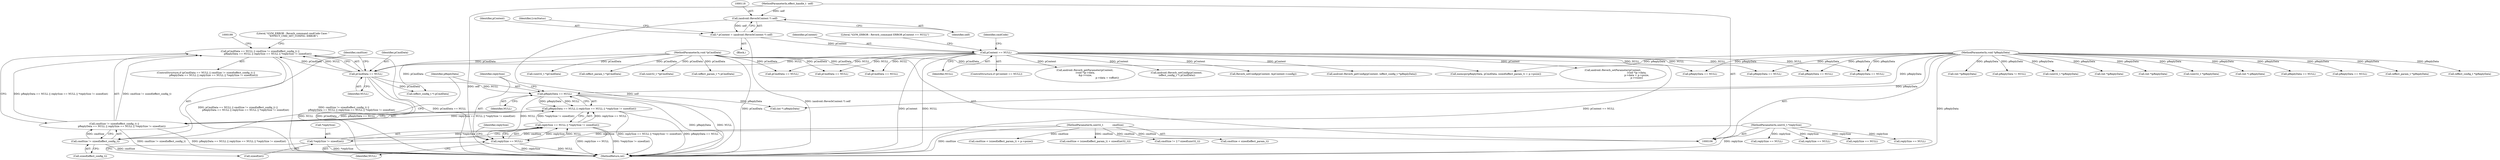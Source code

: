 digraph "0_Android_f490fc335772a9b14e78997486f4a572b0594c04_0@API" {
"1000168" [label="(Call,pCmdData == NULL || cmdSize != sizeof(effect_config_t) ||\n                    pReplyData == NULL || replySize == NULL || *replySize != sizeof(int))"];
"1000169" [label="(Call,pCmdData == NULL)"];
"1000110" [label="(MethodParameterIn,void *pCmdData)"];
"1000126" [label="(Call,pContext == NULL)"];
"1000115" [label="(Call,* pContext = (android::ReverbContext *) self)"];
"1000117" [label="(Call,(android::ReverbContext *) self)"];
"1000107" [label="(MethodParameterIn,effect_handle_t  self)"];
"1000172" [label="(Call,cmdSize != sizeof(effect_config_t) ||\n                    pReplyData == NULL || replySize == NULL || *replySize != sizeof(int))"];
"1000173" [label="(Call,cmdSize != sizeof(effect_config_t))"];
"1000109" [label="(MethodParameterIn,uint32_t            cmdSize)"];
"1000177" [label="(Call,pReplyData == NULL || replySize == NULL || *replySize != sizeof(int))"];
"1000178" [label="(Call,pReplyData == NULL)"];
"1000112" [label="(MethodParameterIn,void *pReplyData)"];
"1000181" [label="(Call,replySize == NULL || *replySize != sizeof(int))"];
"1000182" [label="(Call,replySize == NULL)"];
"1000111" [label="(MethodParameterIn,uint32_t *replySize)"];
"1000185" [label="(Call,*replySize != sizeof(int))"];
"1000116" [label="(Identifier,pContext)"];
"1000173" [label="(Call,cmdSize != sizeof(effect_config_t))"];
"1000161" [label="(Call,(int *) pReplyData)"];
"1000288" [label="(Call,pReplyData == NULL)"];
"1000177" [label="(Call,pReplyData == NULL || replySize == NULL || *replySize != sizeof(int))"];
"1000388" [label="(Call,pReplyData == NULL)"];
"1000192" [label="(Literal,\"\tLVM_ERROR : Reverb_command cmdCode Case: \"\n \"EFFECT_CMD_SET_CONFIG: ERROR\")"];
"1000409" [label="(Call,(effect_param_t *) pCmdData)"];
"1000128" [label="(Identifier,NULL)"];
"1000279" [label="(Call,cmdSize < (sizeof(effect_param_t) + p->psize))"];
"1000321" [label="(Call,(effect_param_t *)pReplyData)"];
"1000592" [label="(Call,(uint32_t *)pCmdData)"];
"1000168" [label="(Call,pCmdData == NULL || cmdSize != sizeof(effect_config_t) ||\n                    pReplyData == NULL || replySize == NULL || *replySize != sizeof(int))"];
"1000141" [label="(Call,pReplyData == NULL)"];
"1000186" [label="(Call,*replySize)"];
"1000210" [label="(Call,pReplyData == NULL)"];
"1000123" [label="(Identifier,LvmStatus)"];
"1000184" [label="(Identifier,NULL)"];
"1000203" [label="(Call,(effect_config_t *) pCmdData)"];
"1000125" [label="(ControlStructure,if (pContext == NULL))"];
"1000115" [label="(Call,* pContext = (android::ReverbContext *) self)"];
"1000247" [label="(Call,(effect_param_t *)pCmdData)"];
"1000380" [label="(Call,cmdSize < (sizeof(effect_param_t) + sizeof(int32_t)))"];
"1000119" [label="(Identifier,self)"];
"1000174" [label="(Identifier,cmdSize)"];
"1000182" [label="(Call,replySize == NULL)"];
"1000230" [label="(Call,(effect_config_t *)pReplyData)"];
"1000198" [label="(Call,(int *) pReplyData)"];
"1000292" [label="(Call,replySize == NULL)"];
"1000110" [label="(MethodParameterIn,void *pCmdData)"];
"1000187" [label="(Identifier,replySize)"];
"1000344" [label="(Call,android::Reverb_getParameter(pContext,\n (void *)p->data,\n &p->vsize,\n                                                          p->data + voffset))"];
"1000171" [label="(Identifier,NULL)"];
"1000145" [label="(Call,replySize == NULL)"];
"1000214" [label="(Call,replySize == NULL)"];
"1000127" [label="(Identifier,pContext)"];
"1000609" [label="(Call,(uint32_t *)pCmdData)"];
"1000178" [label="(Call,pReplyData == NULL)"];
"1000126" [label="(Call,pContext == NULL)"];
"1000183" [label="(Identifier,replySize)"];
"1000550" [label="(Call,(int *)pReplyData)"];
"1000392" [label="(Call,replySize == NULL)"];
"1000201" [label="(Call,android::Reverb_setConfig(pContext,\n (effect_config_t *) pCmdData))"];
"1000566" [label="(Call,cmdSize != 2 * sizeof(uint32_t))"];
"1000117" [label="(Call,(android::ReverbContext *) self)"];
"1000376" [label="(Call,pCmdData == NULL)"];
"1000185" [label="(Call,*replySize != sizeof(int))"];
"1000107" [label="(MethodParameterIn,effect_handle_t  self)"];
"1000170" [label="(Identifier,pCmdData)"];
"1000112" [label="(MethodParameterIn,void *pReplyData)"];
"1000579" [label="(Call,pReplyData != NULL)"];
"1000235" [label="(Call,Reverb_setConfig(pContext, &pContext->config))"];
"1000619" [label="(Call,(uint32_t *)pReplyData)"];
"1000111" [label="(MethodParameterIn,uint32_t *replySize)"];
"1000522" [label="(Call,pReplyData == NULL)"];
"1000175" [label="(Call,sizeof(effect_config_t))"];
"1000228" [label="(Call,android::Reverb_getConfig(pContext, (effect_config_t *)pReplyData))"];
"1000180" [label="(Identifier,NULL)"];
"1000113" [label="(Block,)"];
"1000479" [label="(Call,(int *)pReplyData)"];
"1000109" [label="(MethodParameterIn,uint32_t            cmdSize)"];
"1000430" [label="(Call,android::Reverb_setParameter(pContext,\n                                                              (void *)p->data,\n                                                              p->data + p->psize,\n                                                              p->vsize))"];
"1000188" [label="(Call,sizeof(int))"];
"1000172" [label="(Call,cmdSize != sizeof(effect_config_t) ||\n                    pReplyData == NULL || replySize == NULL || *replySize != sizeof(int))"];
"1000427" [label="(Call,(int *)pReplyData)"];
"1000563" [label="(Call,pCmdData == NULL)"];
"1000688" [label="(MethodReturn,int)"];
"1000451" [label="(Call,pReplyData == NULL)"];
"1000131" [label="(Literal,\"\tLVM_ERROR : Reverb_command ERROR pContext == NULL\")"];
"1000167" [label="(ControlStructure,if (pCmdData == NULL || cmdSize != sizeof(effect_config_t) ||\n                    pReplyData == NULL || replySize == NULL || *replySize != sizeof(int)))"];
"1000270" [label="(Call,pCmdData == NULL)"];
"1000179" [label="(Identifier,pReplyData)"];
"1000181" [label="(Call,replySize == NULL || *replySize != sizeof(int))"];
"1000169" [label="(Call,pCmdData == NULL)"];
"1000628" [label="(Call,(uint32_t *)pReplyData)"];
"1000274" [label="(Call,cmdSize < sizeof(effect_param_t))"];
"1000310" [label="(Call,memcpy(pReplyData, pCmdData, sizeof(effect_param_t) + p->psize))"];
"1000136" [label="(Identifier,cmdCode)"];
"1000168" -> "1000167"  [label="AST: "];
"1000168" -> "1000169"  [label="CFG: "];
"1000168" -> "1000172"  [label="CFG: "];
"1000169" -> "1000168"  [label="AST: "];
"1000172" -> "1000168"  [label="AST: "];
"1000192" -> "1000168"  [label="CFG: "];
"1000199" -> "1000168"  [label="CFG: "];
"1000168" -> "1000688"  [label="DDG: pCmdData == NULL || cmdSize != sizeof(effect_config_t) ||\n                    pReplyData == NULL || replySize == NULL || *replySize != sizeof(int)"];
"1000168" -> "1000688"  [label="DDG: cmdSize != sizeof(effect_config_t) ||\n                    pReplyData == NULL || replySize == NULL || *replySize != sizeof(int)"];
"1000168" -> "1000688"  [label="DDG: pCmdData == NULL"];
"1000169" -> "1000168"  [label="DDG: pCmdData"];
"1000169" -> "1000168"  [label="DDG: NULL"];
"1000172" -> "1000168"  [label="DDG: cmdSize != sizeof(effect_config_t)"];
"1000172" -> "1000168"  [label="DDG: pReplyData == NULL || replySize == NULL || *replySize != sizeof(int)"];
"1000169" -> "1000171"  [label="CFG: "];
"1000170" -> "1000169"  [label="AST: "];
"1000171" -> "1000169"  [label="AST: "];
"1000174" -> "1000169"  [label="CFG: "];
"1000169" -> "1000688"  [label="DDG: NULL"];
"1000169" -> "1000688"  [label="DDG: pCmdData"];
"1000110" -> "1000169"  [label="DDG: pCmdData"];
"1000126" -> "1000169"  [label="DDG: NULL"];
"1000169" -> "1000178"  [label="DDG: NULL"];
"1000169" -> "1000203"  [label="DDG: pCmdData"];
"1000110" -> "1000106"  [label="AST: "];
"1000110" -> "1000688"  [label="DDG: pCmdData"];
"1000110" -> "1000203"  [label="DDG: pCmdData"];
"1000110" -> "1000247"  [label="DDG: pCmdData"];
"1000110" -> "1000270"  [label="DDG: pCmdData"];
"1000110" -> "1000310"  [label="DDG: pCmdData"];
"1000110" -> "1000376"  [label="DDG: pCmdData"];
"1000110" -> "1000409"  [label="DDG: pCmdData"];
"1000110" -> "1000563"  [label="DDG: pCmdData"];
"1000110" -> "1000592"  [label="DDG: pCmdData"];
"1000110" -> "1000609"  [label="DDG: pCmdData"];
"1000126" -> "1000125"  [label="AST: "];
"1000126" -> "1000128"  [label="CFG: "];
"1000127" -> "1000126"  [label="AST: "];
"1000128" -> "1000126"  [label="AST: "];
"1000131" -> "1000126"  [label="CFG: "];
"1000136" -> "1000126"  [label="CFG: "];
"1000126" -> "1000688"  [label="DDG: pContext == NULL"];
"1000126" -> "1000688"  [label="DDG: pContext"];
"1000126" -> "1000688"  [label="DDG: NULL"];
"1000115" -> "1000126"  [label="DDG: pContext"];
"1000126" -> "1000141"  [label="DDG: NULL"];
"1000126" -> "1000201"  [label="DDG: pContext"];
"1000126" -> "1000210"  [label="DDG: NULL"];
"1000126" -> "1000228"  [label="DDG: pContext"];
"1000126" -> "1000235"  [label="DDG: pContext"];
"1000126" -> "1000270"  [label="DDG: NULL"];
"1000126" -> "1000344"  [label="DDG: pContext"];
"1000126" -> "1000376"  [label="DDG: NULL"];
"1000126" -> "1000430"  [label="DDG: pContext"];
"1000126" -> "1000451"  [label="DDG: NULL"];
"1000126" -> "1000522"  [label="DDG: NULL"];
"1000126" -> "1000563"  [label="DDG: NULL"];
"1000115" -> "1000113"  [label="AST: "];
"1000115" -> "1000117"  [label="CFG: "];
"1000116" -> "1000115"  [label="AST: "];
"1000117" -> "1000115"  [label="AST: "];
"1000123" -> "1000115"  [label="CFG: "];
"1000115" -> "1000688"  [label="DDG: (android::ReverbContext *) self"];
"1000117" -> "1000115"  [label="DDG: self"];
"1000117" -> "1000119"  [label="CFG: "];
"1000118" -> "1000117"  [label="AST: "];
"1000119" -> "1000117"  [label="AST: "];
"1000117" -> "1000688"  [label="DDG: self"];
"1000107" -> "1000117"  [label="DDG: self"];
"1000107" -> "1000106"  [label="AST: "];
"1000107" -> "1000688"  [label="DDG: self"];
"1000172" -> "1000173"  [label="CFG: "];
"1000172" -> "1000177"  [label="CFG: "];
"1000173" -> "1000172"  [label="AST: "];
"1000177" -> "1000172"  [label="AST: "];
"1000172" -> "1000688"  [label="DDG: cmdSize != sizeof(effect_config_t)"];
"1000172" -> "1000688"  [label="DDG: pReplyData == NULL || replySize == NULL || *replySize != sizeof(int)"];
"1000173" -> "1000172"  [label="DDG: cmdSize"];
"1000177" -> "1000172"  [label="DDG: pReplyData == NULL"];
"1000177" -> "1000172"  [label="DDG: replySize == NULL || *replySize != sizeof(int)"];
"1000173" -> "1000175"  [label="CFG: "];
"1000174" -> "1000173"  [label="AST: "];
"1000175" -> "1000173"  [label="AST: "];
"1000179" -> "1000173"  [label="CFG: "];
"1000173" -> "1000688"  [label="DDG: cmdSize"];
"1000109" -> "1000173"  [label="DDG: cmdSize"];
"1000109" -> "1000106"  [label="AST: "];
"1000109" -> "1000688"  [label="DDG: cmdSize"];
"1000109" -> "1000274"  [label="DDG: cmdSize"];
"1000109" -> "1000279"  [label="DDG: cmdSize"];
"1000109" -> "1000380"  [label="DDG: cmdSize"];
"1000109" -> "1000566"  [label="DDG: cmdSize"];
"1000177" -> "1000178"  [label="CFG: "];
"1000177" -> "1000181"  [label="CFG: "];
"1000178" -> "1000177"  [label="AST: "];
"1000181" -> "1000177"  [label="AST: "];
"1000177" -> "1000688"  [label="DDG: pReplyData == NULL"];
"1000177" -> "1000688"  [label="DDG: replySize == NULL || *replySize != sizeof(int)"];
"1000178" -> "1000177"  [label="DDG: pReplyData"];
"1000178" -> "1000177"  [label="DDG: NULL"];
"1000181" -> "1000177"  [label="DDG: replySize == NULL"];
"1000181" -> "1000177"  [label="DDG: *replySize != sizeof(int)"];
"1000178" -> "1000180"  [label="CFG: "];
"1000179" -> "1000178"  [label="AST: "];
"1000180" -> "1000178"  [label="AST: "];
"1000183" -> "1000178"  [label="CFG: "];
"1000178" -> "1000688"  [label="DDG: pReplyData"];
"1000178" -> "1000688"  [label="DDG: NULL"];
"1000112" -> "1000178"  [label="DDG: pReplyData"];
"1000178" -> "1000182"  [label="DDG: NULL"];
"1000178" -> "1000198"  [label="DDG: pReplyData"];
"1000112" -> "1000106"  [label="AST: "];
"1000112" -> "1000688"  [label="DDG: pReplyData"];
"1000112" -> "1000141"  [label="DDG: pReplyData"];
"1000112" -> "1000161"  [label="DDG: pReplyData"];
"1000112" -> "1000198"  [label="DDG: pReplyData"];
"1000112" -> "1000210"  [label="DDG: pReplyData"];
"1000112" -> "1000230"  [label="DDG: pReplyData"];
"1000112" -> "1000288"  [label="DDG: pReplyData"];
"1000112" -> "1000310"  [label="DDG: pReplyData"];
"1000112" -> "1000321"  [label="DDG: pReplyData"];
"1000112" -> "1000388"  [label="DDG: pReplyData"];
"1000112" -> "1000427"  [label="DDG: pReplyData"];
"1000112" -> "1000451"  [label="DDG: pReplyData"];
"1000112" -> "1000479"  [label="DDG: pReplyData"];
"1000112" -> "1000522"  [label="DDG: pReplyData"];
"1000112" -> "1000550"  [label="DDG: pReplyData"];
"1000112" -> "1000579"  [label="DDG: pReplyData"];
"1000112" -> "1000619"  [label="DDG: pReplyData"];
"1000112" -> "1000628"  [label="DDG: pReplyData"];
"1000181" -> "1000182"  [label="CFG: "];
"1000181" -> "1000185"  [label="CFG: "];
"1000182" -> "1000181"  [label="AST: "];
"1000185" -> "1000181"  [label="AST: "];
"1000181" -> "1000688"  [label="DDG: replySize == NULL"];
"1000181" -> "1000688"  [label="DDG: *replySize != sizeof(int)"];
"1000182" -> "1000181"  [label="DDG: replySize"];
"1000182" -> "1000181"  [label="DDG: NULL"];
"1000185" -> "1000181"  [label="DDG: *replySize"];
"1000182" -> "1000184"  [label="CFG: "];
"1000183" -> "1000182"  [label="AST: "];
"1000184" -> "1000182"  [label="AST: "];
"1000187" -> "1000182"  [label="CFG: "];
"1000182" -> "1000688"  [label="DDG: NULL"];
"1000182" -> "1000688"  [label="DDG: replySize"];
"1000111" -> "1000182"  [label="DDG: replySize"];
"1000111" -> "1000106"  [label="AST: "];
"1000111" -> "1000688"  [label="DDG: replySize"];
"1000111" -> "1000145"  [label="DDG: replySize"];
"1000111" -> "1000214"  [label="DDG: replySize"];
"1000111" -> "1000292"  [label="DDG: replySize"];
"1000111" -> "1000392"  [label="DDG: replySize"];
"1000185" -> "1000188"  [label="CFG: "];
"1000186" -> "1000185"  [label="AST: "];
"1000188" -> "1000185"  [label="AST: "];
"1000185" -> "1000688"  [label="DDG: *replySize"];
}
